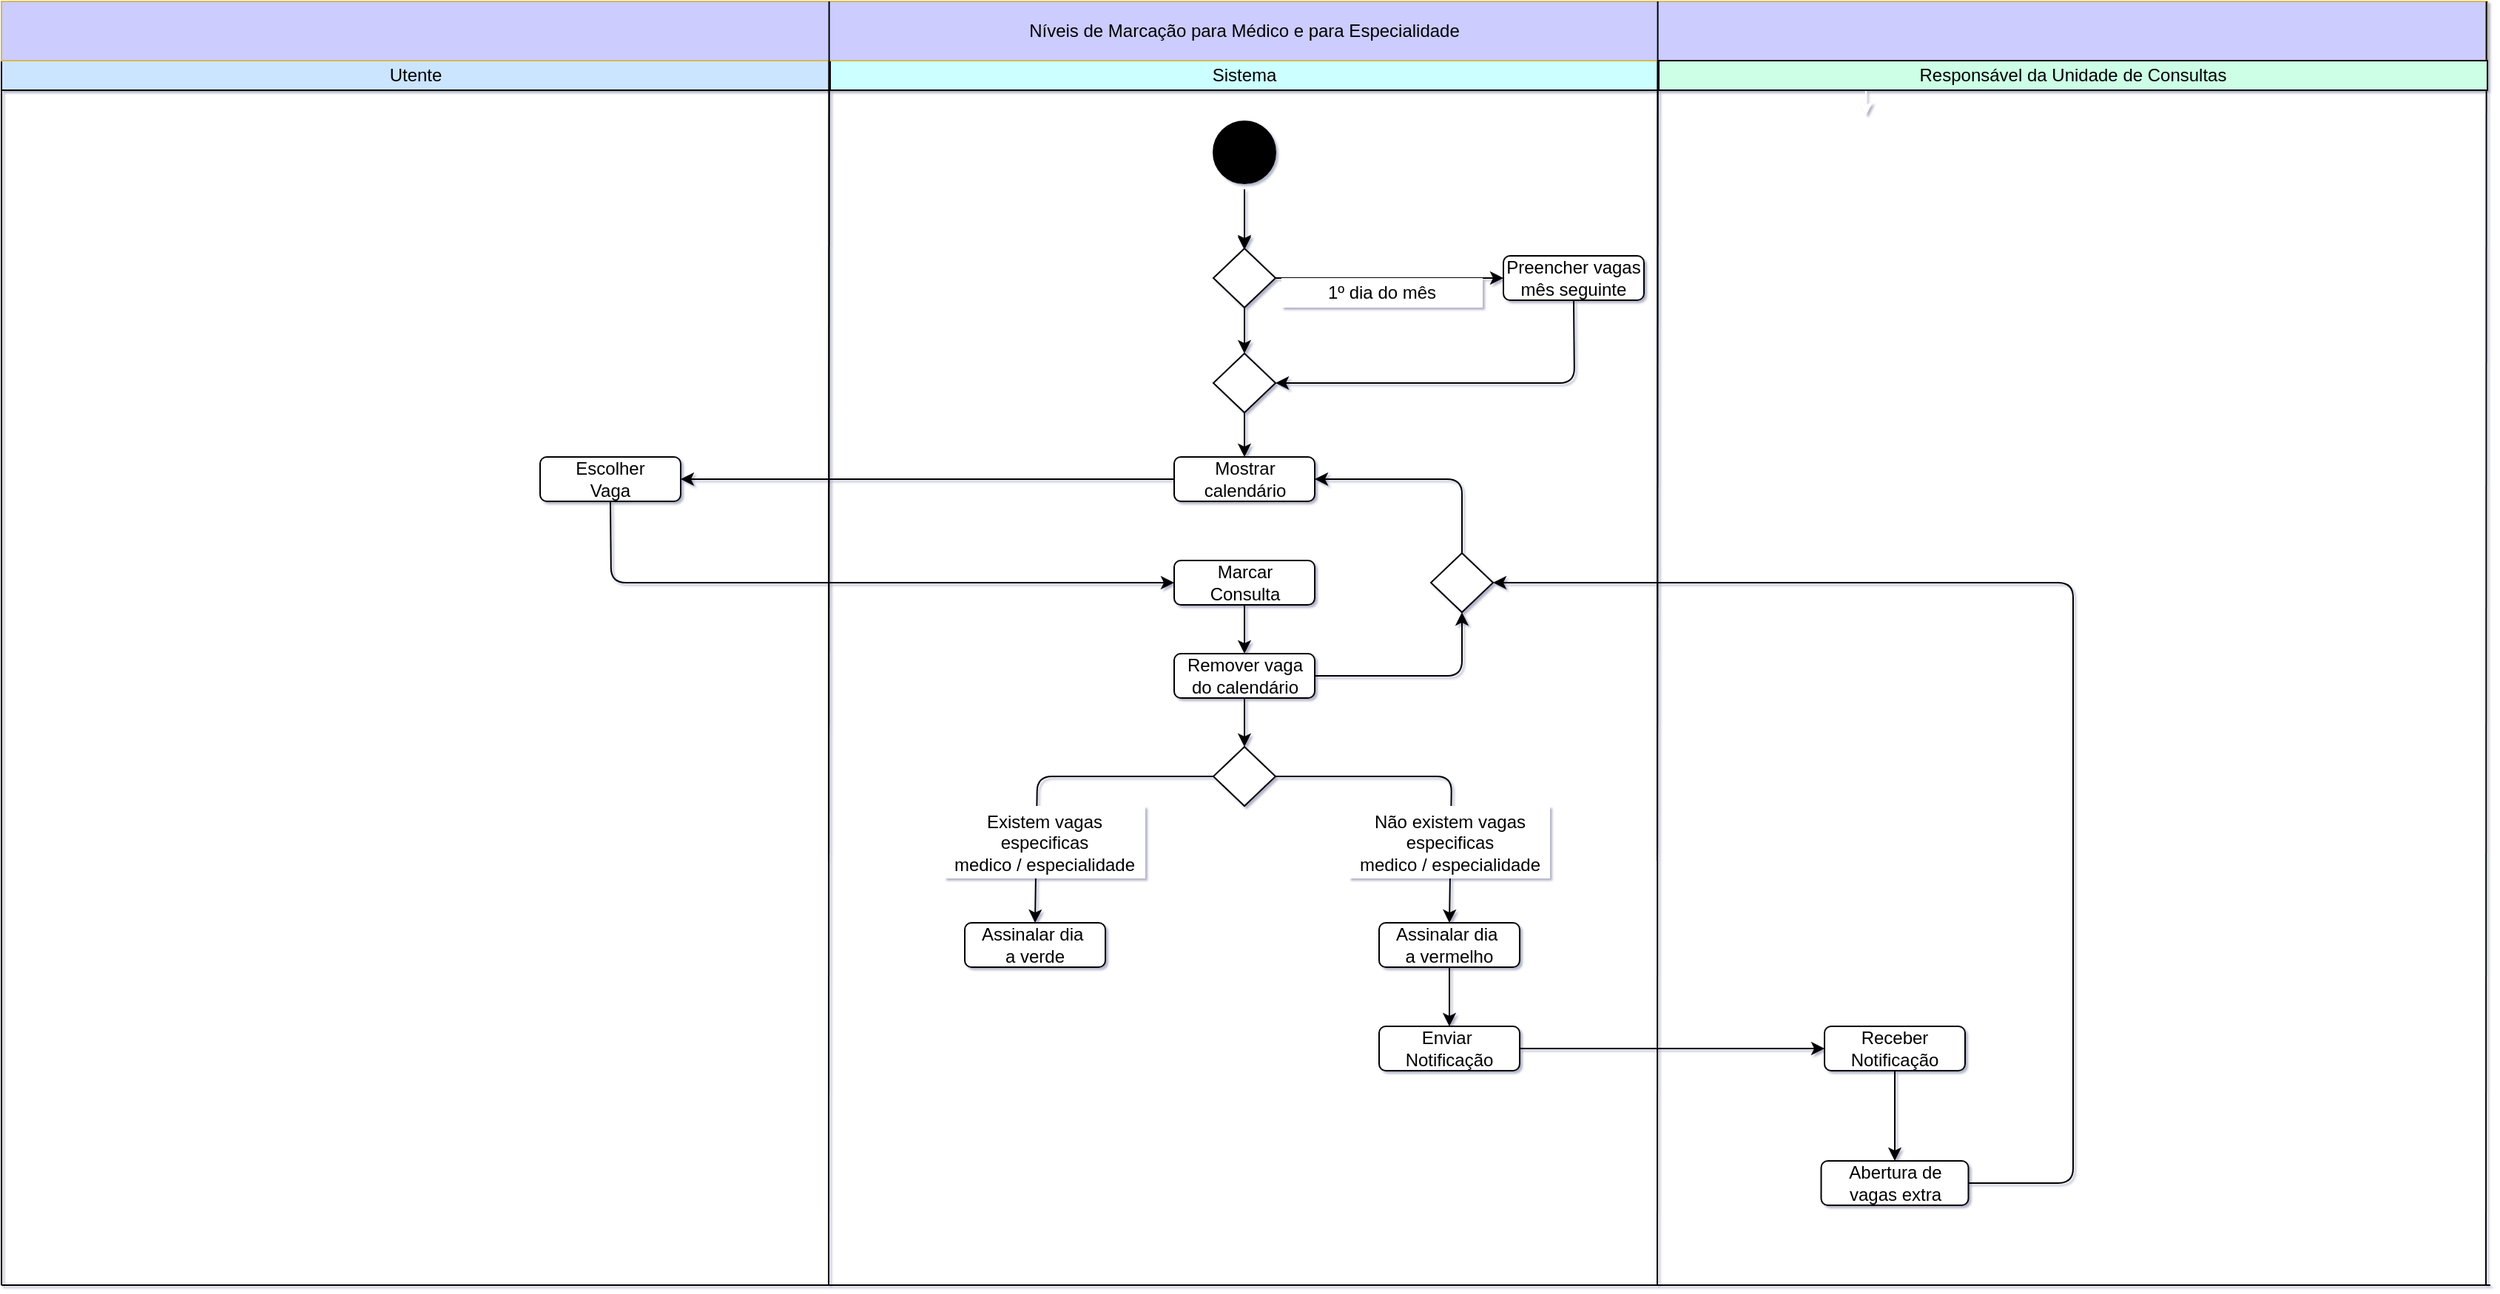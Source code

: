 <mxfile version="14.2.4" type="device"><diagram id="YFGlAYK9PAXo96AUDGe2" name="Page-1"><mxGraphModel dx="852" dy="368" grid="1" gridSize="7" guides="1" tooltips="1" connect="1" arrows="1" fold="1" page="1" pageScale="1" pageWidth="850" pageHeight="1100" background="#ffffff" math="0" shadow="1"><root><mxCell id="0"/><mxCell id="1" parent="0"/><mxCell id="7psXk7r1a1WP9reYpq1i-3" value="Utente" style="rounded=0;whiteSpace=wrap;html=1;fillColor=#CCE5FF;" parent="1" vertex="1"><mxGeometry y="40" width="560" height="20" as="geometry"/></mxCell><mxCell id="7psXk7r1a1WP9reYpq1i-4" value="Sistema" style="rounded=0;whiteSpace=wrap;html=1;fillColor=#CCFFFF;" parent="1" vertex="1"><mxGeometry x="560" y="40" width="560" height="20" as="geometry"/></mxCell><mxCell id="7psXk7r1a1WP9reYpq1i-8" value="" style="endArrow=none;html=1;entryX=0;entryY=1;entryDx=0;entryDy=0;" parent="1" edge="1"><mxGeometry width="50" height="50" relative="1" as="geometry"><mxPoint x="1119" y="581" as="sourcePoint"/><mxPoint x="1119.33" as="targetPoint"/></mxGeometry></mxCell><mxCell id="7psXk7r1a1WP9reYpq1i-10" value="" style="endArrow=none;html=1;entryX=0;entryY=1;entryDx=0;entryDy=0;" parent="1" edge="1"><mxGeometry width="50" height="50" relative="1" as="geometry"><mxPoint x="559" y="581" as="sourcePoint"/><mxPoint x="559.33" as="targetPoint"/></mxGeometry></mxCell><mxCell id="7psXk7r1a1WP9reYpq1i-12" value=" Níveis de Marcação para Médico e para Especialidade" style="rounded=0;whiteSpace=wrap;html=1;strokeColor=#d6b656;fillColor=#CCCCFF;" parent="1" vertex="1"><mxGeometry width="1680" height="40" as="geometry"/></mxCell><mxCell id="QU0b9puTm_9dcZXzaJtI-89" value="" style="endArrow=none;html=1;shadow=0;strokeColor=#000000;entryX=0;entryY=1;entryDx=0;entryDy=0;" parent="1" target="7psXk7r1a1WP9reYpq1i-3" edge="1"><mxGeometry width="50" height="50" relative="1" as="geometry"><mxPoint y="581" as="sourcePoint"/><mxPoint x="240" y="120" as="targetPoint"/></mxGeometry></mxCell><mxCell id="swlzw_mpBXfrcxVK35sQ-2" style="edgeStyle=orthogonalEdgeStyle;rounded=0;orthogonalLoop=1;jettySize=auto;html=1;entryX=0.5;entryY=0;entryDx=0;entryDy=0;" parent="1" source="swlzw_mpBXfrcxVK35sQ-23" target="swlzw_mpBXfrcxVK35sQ-1" edge="1"><mxGeometry relative="1" as="geometry"/></mxCell><mxCell id="swlzw_mpBXfrcxVK35sQ-17" style="edgeStyle=orthogonalEdgeStyle;rounded=0;orthogonalLoop=1;jettySize=auto;html=1;strokeColor=#000000;" parent="1" source="t6PQhKEDILyGvtVXB6bk-2" edge="1"><mxGeometry relative="1" as="geometry"><mxPoint x="840" y="168" as="targetPoint"/></mxGeometry></mxCell><mxCell id="t6PQhKEDILyGvtVXB6bk-2" value="" style="ellipse;html=1;shape=startState;fillColor=#000000;" parent="1" vertex="1"><mxGeometry x="815" y="77" width="50" height="50" as="geometry"/></mxCell><mxCell id="swlzw_mpBXfrcxVK35sQ-8" style="edgeStyle=orthogonalEdgeStyle;rounded=0;orthogonalLoop=1;jettySize=auto;html=1;entryX=1;entryY=0.5;entryDx=0;entryDy=0;" parent="1" source="swlzw_mpBXfrcxVK35sQ-1" target="swlzw_mpBXfrcxVK35sQ-7" edge="1"><mxGeometry relative="1" as="geometry"><mxPoint x="665" y="322" as="targetPoint"/></mxGeometry></mxCell><mxCell id="swlzw_mpBXfrcxVK35sQ-1" value="Mostrar&lt;br&gt;calendário" style="rounded=1;whiteSpace=wrap;html=1;strokeColor=#000000;fillColor=#FFFFFF;" parent="1" vertex="1"><mxGeometry x="792.5" y="308" width="95" height="30" as="geometry"/></mxCell><mxCell id="swlzw_mpBXfrcxVK35sQ-5" style="edgeStyle=orthogonalEdgeStyle;rounded=0;orthogonalLoop=1;jettySize=auto;html=1;exitX=0.25;exitY=0;exitDx=0;exitDy=0;strokeColor=#FFFFFF;" parent="1" edge="1"><mxGeometry relative="1" as="geometry"><mxPoint x="1260" y="77" as="targetPoint"/><mxPoint x="1260" y="42" as="sourcePoint"/></mxGeometry></mxCell><mxCell id="swlzw_mpBXfrcxVK35sQ-4" value="" style="endArrow=none;html=1;entryX=0;entryY=1;entryDx=0;entryDy=0;" parent="1" edge="1"><mxGeometry width="50" height="50" relative="1" as="geometry"><mxPoint x="1679" y="868" as="sourcePoint"/><mxPoint x="1679.33" as="targetPoint"/></mxGeometry></mxCell><mxCell id="swlzw_mpBXfrcxVK35sQ-6" value="Responsável da Unidade de Consultas" style="rounded=0;whiteSpace=wrap;html=1;fillColor=#CCFFE6;" parent="1" vertex="1"><mxGeometry x="1120" y="40" width="560" height="20" as="geometry"/></mxCell><mxCell id="swlzw_mpBXfrcxVK35sQ-7" value="Escolher&lt;br&gt;Vaga" style="rounded=1;whiteSpace=wrap;html=1;strokeColor=#000000;fillColor=#FFFFFF;" parent="1" vertex="1"><mxGeometry x="364" y="308" width="95" height="30" as="geometry"/></mxCell><mxCell id="swlzw_mpBXfrcxVK35sQ-12" style="edgeStyle=orthogonalEdgeStyle;rounded=0;orthogonalLoop=1;jettySize=auto;html=1;strokeColor=#000000;" parent="1" source="swlzw_mpBXfrcxVK35sQ-9" target="swlzw_mpBXfrcxVK35sQ-11" edge="1"><mxGeometry relative="1" as="geometry"/></mxCell><mxCell id="swlzw_mpBXfrcxVK35sQ-9" value="Marcar&lt;br&gt;Consulta" style="rounded=1;whiteSpace=wrap;html=1;strokeColor=#000000;fillColor=#FFFFFF;" parent="1" vertex="1"><mxGeometry x="792.5" y="378" width="95" height="30" as="geometry"/></mxCell><mxCell id="swlzw_mpBXfrcxVK35sQ-10" value="" style="endArrow=classic;html=1;strokeColor=#000000;exitX=0.5;exitY=1;exitDx=0;exitDy=0;entryX=0;entryY=0.5;entryDx=0;entryDy=0;" parent="1" source="swlzw_mpBXfrcxVK35sQ-7" target="swlzw_mpBXfrcxVK35sQ-9" edge="1"><mxGeometry width="50" height="50" relative="1" as="geometry"><mxPoint x="420" y="428" as="sourcePoint"/><mxPoint x="470" y="378" as="targetPoint"/><Array as="points"><mxPoint x="412" y="393"/></Array></mxGeometry></mxCell><mxCell id="swlzw_mpBXfrcxVK35sQ-30" style="edgeStyle=orthogonalEdgeStyle;rounded=0;orthogonalLoop=1;jettySize=auto;html=1;entryX=0.5;entryY=0;entryDx=0;entryDy=0;strokeColor=#000000;" parent="1" source="swlzw_mpBXfrcxVK35sQ-11" target="swlzw_mpBXfrcxVK35sQ-29" edge="1"><mxGeometry relative="1" as="geometry"/></mxCell><mxCell id="swlzw_mpBXfrcxVK35sQ-11" value="Remover vaga&lt;br&gt;do calendário" style="rounded=1;whiteSpace=wrap;html=1;strokeColor=#000000;fillColor=#FFFFFF;" parent="1" vertex="1"><mxGeometry x="792.5" y="441" width="95" height="30" as="geometry"/></mxCell><mxCell id="swlzw_mpBXfrcxVK35sQ-19" style="edgeStyle=orthogonalEdgeStyle;rounded=0;orthogonalLoop=1;jettySize=auto;html=1;entryX=0;entryY=0.5;entryDx=0;entryDy=0;strokeColor=#000000;" parent="1" source="swlzw_mpBXfrcxVK35sQ-14" target="swlzw_mpBXfrcxVK35sQ-18" edge="1"><mxGeometry relative="1" as="geometry"/></mxCell><mxCell id="swlzw_mpBXfrcxVK35sQ-14" value="" style="rhombus;whiteSpace=wrap;html=1;strokeColor=#000000;fillColor=#FFFFFF;" parent="1" vertex="1"><mxGeometry x="819" y="167" width="42" height="40" as="geometry"/></mxCell><mxCell id="swlzw_mpBXfrcxVK35sQ-16" style="edgeStyle=orthogonalEdgeStyle;rounded=0;orthogonalLoop=1;jettySize=auto;html=1;entryX=0.5;entryY=0;entryDx=0;entryDy=0;" parent="1" target="swlzw_mpBXfrcxVK35sQ-14" edge="1"><mxGeometry relative="1" as="geometry"><mxPoint x="840" y="147" as="sourcePoint"/><mxPoint x="840" y="237" as="targetPoint"/></mxGeometry></mxCell><mxCell id="swlzw_mpBXfrcxVK35sQ-18" value="Preencher vagas&lt;br&gt;mês seguinte" style="rounded=1;whiteSpace=wrap;html=1;strokeColor=#000000;fillColor=#FFFFFF;" parent="1" vertex="1"><mxGeometry x="1015" y="172" width="95" height="30" as="geometry"/></mxCell><mxCell id="swlzw_mpBXfrcxVK35sQ-20" value="1º dia do mês" style="text;html=1;strokeColor=none;align=center;verticalAlign=middle;whiteSpace=wrap;rounded=0;fillColor=#ffffff;" parent="1" vertex="1"><mxGeometry x="865" y="187" width="136" height="20" as="geometry"/></mxCell><mxCell id="swlzw_mpBXfrcxVK35sQ-23" value="" style="rhombus;whiteSpace=wrap;html=1;strokeColor=#000000;fillColor=#FFFFFF;" parent="1" vertex="1"><mxGeometry x="819" y="238" width="42" height="40" as="geometry"/></mxCell><mxCell id="swlzw_mpBXfrcxVK35sQ-24" style="edgeStyle=orthogonalEdgeStyle;rounded=0;orthogonalLoop=1;jettySize=auto;html=1;entryX=0.5;entryY=0;entryDx=0;entryDy=0;" parent="1" source="swlzw_mpBXfrcxVK35sQ-14" target="swlzw_mpBXfrcxVK35sQ-23" edge="1"><mxGeometry relative="1" as="geometry"><mxPoint x="840" y="207" as="sourcePoint"/><mxPoint x="840" y="308" as="targetPoint"/></mxGeometry></mxCell><mxCell id="swlzw_mpBXfrcxVK35sQ-25" value="" style="endArrow=classic;html=1;strokeColor=#000000;exitX=0.5;exitY=1;exitDx=0;exitDy=0;entryX=1;entryY=0.5;entryDx=0;entryDy=0;" parent="1" source="swlzw_mpBXfrcxVK35sQ-18" target="swlzw_mpBXfrcxVK35sQ-23" edge="1"><mxGeometry width="50" height="50" relative="1" as="geometry"><mxPoint x="637" y="351" as="sourcePoint"/><mxPoint x="687" y="301" as="targetPoint"/><Array as="points"><mxPoint x="1063" y="258"/></Array></mxGeometry></mxCell><mxCell id="swlzw_mpBXfrcxVK35sQ-26" value="" style="endArrow=none;html=1;shadow=0;strokeColor=#000000;entryX=0;entryY=1;entryDx=0;entryDy=0;" parent="1" edge="1"><mxGeometry width="50" height="50" relative="1" as="geometry"><mxPoint y="868" as="sourcePoint"/><mxPoint x="-9.095e-13" y="60" as="targetPoint"/></mxGeometry></mxCell><mxCell id="swlzw_mpBXfrcxVK35sQ-27" value="" style="endArrow=none;html=1;entryX=0;entryY=1;entryDx=0;entryDy=0;" parent="1" edge="1"><mxGeometry width="50" height="50" relative="1" as="geometry"><mxPoint x="559" y="868" as="sourcePoint"/><mxPoint x="559.33" as="targetPoint"/></mxGeometry></mxCell><mxCell id="swlzw_mpBXfrcxVK35sQ-28" value="" style="endArrow=none;html=1;entryX=0;entryY=1;entryDx=0;entryDy=0;" parent="1" edge="1"><mxGeometry width="50" height="50" relative="1" as="geometry"><mxPoint x="1119" y="868" as="sourcePoint"/><mxPoint x="1119.33" as="targetPoint"/></mxGeometry></mxCell><mxCell id="swlzw_mpBXfrcxVK35sQ-29" value="" style="rhombus;whiteSpace=wrap;html=1;strokeColor=#000000;fillColor=#FFFFFF;" parent="1" vertex="1"><mxGeometry x="819" y="504" width="42" height="40" as="geometry"/></mxCell><mxCell id="swlzw_mpBXfrcxVK35sQ-31" value="" style="endArrow=classic;html=1;strokeColor=#000000;exitX=0;exitY=0.5;exitDx=0;exitDy=0;entryX=0.5;entryY=0;entryDx=0;entryDy=0;" parent="1" source="swlzw_mpBXfrcxVK35sQ-29" target="swlzw_mpBXfrcxVK35sQ-36" edge="1"><mxGeometry width="50" height="50" relative="1" as="geometry"><mxPoint x="553" y="484" as="sourcePoint"/><mxPoint x="616" y="588" as="targetPoint"/><Array as="points"><mxPoint x="700" y="524"/></Array></mxGeometry></mxCell><mxCell id="swlzw_mpBXfrcxVK35sQ-32" value="" style="endArrow=classic;html=1;strokeColor=#000000;exitX=1;exitY=0.5;exitDx=0;exitDy=0;entryX=0.5;entryY=0;entryDx=0;entryDy=0;" parent="1" source="swlzw_mpBXfrcxVK35sQ-29" target="swlzw_mpBXfrcxVK35sQ-37" edge="1"><mxGeometry width="50" height="50" relative="1" as="geometry"><mxPoint x="889" y="525" as="sourcePoint"/><mxPoint x="1043" y="524" as="targetPoint"/><Array as="points"><mxPoint x="980" y="524"/></Array></mxGeometry></mxCell><mxCell id="swlzw_mpBXfrcxVK35sQ-34" value="Existem vagas especificas&lt;br&gt;medico / especialidade" style="text;html=1;strokeColor=none;align=center;verticalAlign=middle;whiteSpace=wrap;rounded=0;fillColor=#ffffff;" parent="1" vertex="1"><mxGeometry x="637" y="544" width="136" height="49" as="geometry"/></mxCell><mxCell id="swlzw_mpBXfrcxVK35sQ-35" value="Não existem vagas especificas&lt;br&gt;medico / especialidade" style="text;html=1;strokeColor=none;align=center;verticalAlign=middle;whiteSpace=wrap;rounded=0;fillColor=#ffffff;" parent="1" vertex="1"><mxGeometry x="910.5" y="544" width="136" height="49" as="geometry"/></mxCell><mxCell id="swlzw_mpBXfrcxVK35sQ-36" value="Assinalar dia&amp;nbsp;&lt;br&gt;a verde" style="rounded=1;whiteSpace=wrap;html=1;strokeColor=#000000;fillColor=#FFFFFF;" parent="1" vertex="1"><mxGeometry x="651" y="623" width="95" height="30" as="geometry"/></mxCell><mxCell id="swlzw_mpBXfrcxVK35sQ-39" style="edgeStyle=orthogonalEdgeStyle;rounded=0;orthogonalLoop=1;jettySize=auto;html=1;entryX=0.5;entryY=0;entryDx=0;entryDy=0;strokeColor=#000000;" parent="1" source="swlzw_mpBXfrcxVK35sQ-37" target="swlzw_mpBXfrcxVK35sQ-38" edge="1"><mxGeometry relative="1" as="geometry"/></mxCell><mxCell id="swlzw_mpBXfrcxVK35sQ-37" value="Assinalar dia&amp;nbsp;&lt;br&gt;a vermelho" style="rounded=1;whiteSpace=wrap;html=1;strokeColor=#000000;fillColor=#FFFFFF;" parent="1" vertex="1"><mxGeometry x="931" y="623" width="95" height="30" as="geometry"/></mxCell><mxCell id="swlzw_mpBXfrcxVK35sQ-41" style="edgeStyle=orthogonalEdgeStyle;rounded=0;orthogonalLoop=1;jettySize=auto;html=1;entryX=0;entryY=0.5;entryDx=0;entryDy=0;strokeColor=#000000;" parent="1" source="swlzw_mpBXfrcxVK35sQ-38" target="swlzw_mpBXfrcxVK35sQ-40" edge="1"><mxGeometry relative="1" as="geometry"/></mxCell><mxCell id="swlzw_mpBXfrcxVK35sQ-38" value="Enviar&amp;nbsp;&lt;br&gt;Notificação" style="rounded=1;whiteSpace=wrap;html=1;strokeColor=#000000;fillColor=#FFFFFF;" parent="1" vertex="1"><mxGeometry x="931" y="693" width="95" height="30" as="geometry"/></mxCell><mxCell id="swlzw_mpBXfrcxVK35sQ-43" style="edgeStyle=orthogonalEdgeStyle;rounded=0;orthogonalLoop=1;jettySize=auto;html=1;entryX=0.5;entryY=0;entryDx=0;entryDy=0;strokeColor=#000000;" parent="1" source="swlzw_mpBXfrcxVK35sQ-40" target="swlzw_mpBXfrcxVK35sQ-42" edge="1"><mxGeometry relative="1" as="geometry"/></mxCell><mxCell id="swlzw_mpBXfrcxVK35sQ-40" value="Receber&lt;br&gt;Notificação" style="rounded=1;whiteSpace=wrap;html=1;strokeColor=#000000;fillColor=#FFFFFF;" parent="1" vertex="1"><mxGeometry x="1232" y="693" width="95" height="30" as="geometry"/></mxCell><mxCell id="swlzw_mpBXfrcxVK35sQ-42" value="&amp;nbsp;Abertura de&amp;nbsp;&lt;br&gt;vagas extra" style="rounded=1;whiteSpace=wrap;html=1;strokeColor=#000000;fillColor=#FFFFFF;" parent="1" vertex="1"><mxGeometry x="1229.75" y="784" width="99.5" height="30" as="geometry"/></mxCell><mxCell id="swlzw_mpBXfrcxVK35sQ-44" value="" style="endArrow=classic;html=1;strokeColor=#000000;exitX=1;exitY=0.5;exitDx=0;exitDy=0;entryX=1;entryY=0.5;entryDx=0;entryDy=0;" parent="1" source="swlzw_mpBXfrcxVK35sQ-42" target="swlzw_mpBXfrcxVK35sQ-45" edge="1"><mxGeometry width="50" height="50" relative="1" as="geometry"><mxPoint x="1372" y="784" as="sourcePoint"/><mxPoint x="1281" y="364" as="targetPoint"/><Array as="points"><mxPoint x="1400" y="799"/><mxPoint x="1400" y="393"/></Array></mxGeometry></mxCell><mxCell id="swlzw_mpBXfrcxVK35sQ-45" value="" style="rhombus;whiteSpace=wrap;html=1;strokeColor=#000000;fillColor=#FFFFFF;" parent="1" vertex="1"><mxGeometry x="966" y="373" width="42" height="40" as="geometry"/></mxCell><mxCell id="swlzw_mpBXfrcxVK35sQ-50" value="" style="endArrow=classic;html=1;strokeColor=#000000;exitX=1;exitY=0.5;exitDx=0;exitDy=0;entryX=0.5;entryY=1;entryDx=0;entryDy=0;" parent="1" source="swlzw_mpBXfrcxVK35sQ-11" target="swlzw_mpBXfrcxVK35sQ-45" edge="1"><mxGeometry width="50" height="50" relative="1" as="geometry"><mxPoint x="987" y="463" as="sourcePoint"/><mxPoint x="1037" y="413" as="targetPoint"/><Array as="points"><mxPoint x="987" y="456"/></Array></mxGeometry></mxCell><mxCell id="swlzw_mpBXfrcxVK35sQ-55" value="" style="endArrow=none;html=1;strokeColor=#000000;" parent="1" edge="1"><mxGeometry width="50" height="50" relative="1" as="geometry"><mxPoint y="868" as="sourcePoint"/><mxPoint x="1682" y="868" as="targetPoint"/></mxGeometry></mxCell><mxCell id="swlzw_mpBXfrcxVK35sQ-56" value="" style="endArrow=classic;html=1;strokeColor=#000000;exitX=0.5;exitY=0;exitDx=0;exitDy=0;entryX=1;entryY=0.5;entryDx=0;entryDy=0;" parent="1" source="swlzw_mpBXfrcxVK35sQ-45" target="swlzw_mpBXfrcxVK35sQ-1" edge="1"><mxGeometry width="50" height="50" relative="1" as="geometry"><mxPoint x="994" y="348" as="sourcePoint"/><mxPoint x="1044" y="298" as="targetPoint"/><Array as="points"><mxPoint x="987" y="323"/></Array></mxGeometry></mxCell></root></mxGraphModel></diagram></mxfile>